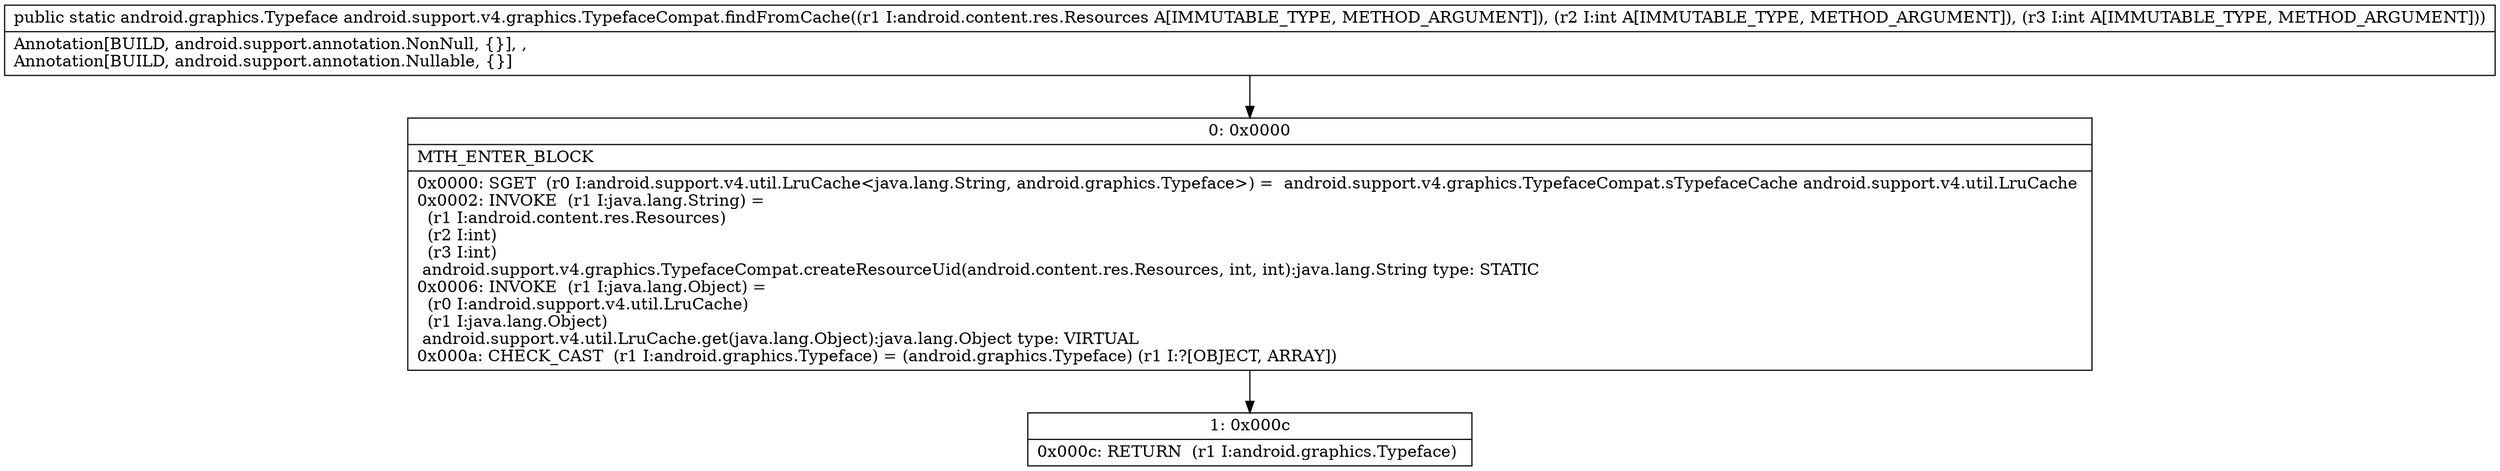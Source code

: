 digraph "CFG forandroid.support.v4.graphics.TypefaceCompat.findFromCache(Landroid\/content\/res\/Resources;II)Landroid\/graphics\/Typeface;" {
Node_0 [shape=record,label="{0\:\ 0x0000|MTH_ENTER_BLOCK\l|0x0000: SGET  (r0 I:android.support.v4.util.LruCache\<java.lang.String, android.graphics.Typeface\>) =  android.support.v4.graphics.TypefaceCompat.sTypefaceCache android.support.v4.util.LruCache \l0x0002: INVOKE  (r1 I:java.lang.String) = \l  (r1 I:android.content.res.Resources)\l  (r2 I:int)\l  (r3 I:int)\l android.support.v4.graphics.TypefaceCompat.createResourceUid(android.content.res.Resources, int, int):java.lang.String type: STATIC \l0x0006: INVOKE  (r1 I:java.lang.Object) = \l  (r0 I:android.support.v4.util.LruCache)\l  (r1 I:java.lang.Object)\l android.support.v4.util.LruCache.get(java.lang.Object):java.lang.Object type: VIRTUAL \l0x000a: CHECK_CAST  (r1 I:android.graphics.Typeface) = (android.graphics.Typeface) (r1 I:?[OBJECT, ARRAY]) \l}"];
Node_1 [shape=record,label="{1\:\ 0x000c|0x000c: RETURN  (r1 I:android.graphics.Typeface) \l}"];
MethodNode[shape=record,label="{public static android.graphics.Typeface android.support.v4.graphics.TypefaceCompat.findFromCache((r1 I:android.content.res.Resources A[IMMUTABLE_TYPE, METHOD_ARGUMENT]), (r2 I:int A[IMMUTABLE_TYPE, METHOD_ARGUMENT]), (r3 I:int A[IMMUTABLE_TYPE, METHOD_ARGUMENT]))  | Annotation[BUILD, android.support.annotation.NonNull, \{\}], , \lAnnotation[BUILD, android.support.annotation.Nullable, \{\}]\l}"];
MethodNode -> Node_0;
Node_0 -> Node_1;
}


